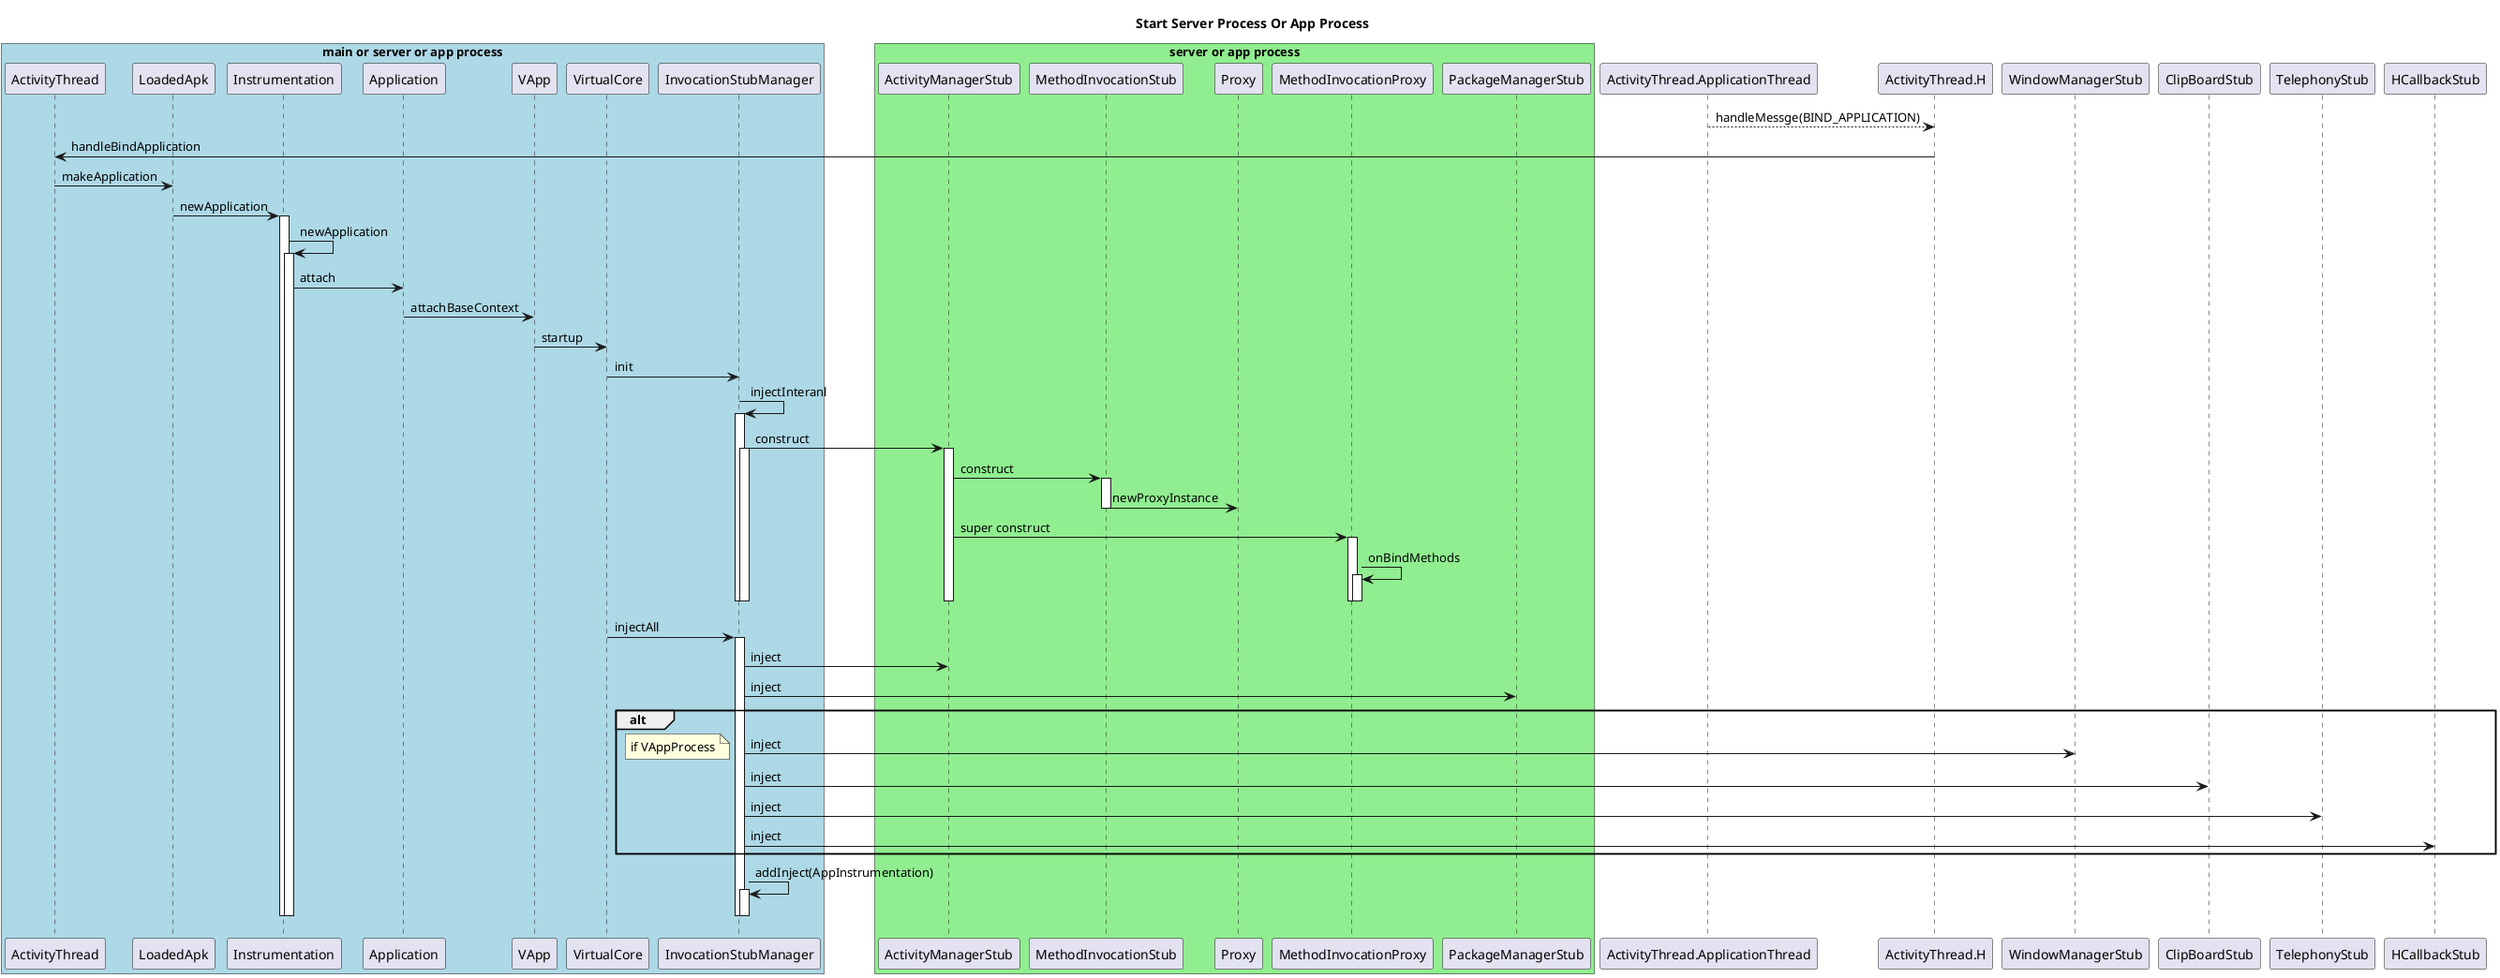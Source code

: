 @startuml
title Start Server Process Or App Process
box "main or server or app process" #LightBlue
participant ActivityThread
participant LoadedApk
participant Instrumentation
participant Application
participant VApp
participant VirtualCore as VC
participant InvocationStubManager as ISM
end box
box "server or app process" #LightGreen
participant ActivityManagerStub
participant MethodInvocationStub
participant Proxy
participant MethodInvocationProxy
participant PackageManagerStub
endbox
ActivityThread.ApplicationThread ---> ActivityThread.H : handleMessge(BIND_APPLICATION)
ActivityThread.H-> ActivityThread : handleBindApplication
ActivityThread -> LoadedApk : makeApplication
LoadedApk -> Instrumentation : newApplication
activate Instrumentation
    Instrumentation -> Instrumentation : newApplication
    activate Instrumentation
        Instrumentation -> Application : attach
        Application-> VApp : attachBaseContext
        VApp -> VC : startup
        VC -> ISM: init
        ISM -> ISM : injectInteranl
        activate ISM
            ISM -> ActivityManagerStub : construct
            activate ActivityManagerStub
                activate ISM
                    ActivityManagerStub -> MethodInvocationStub : construct
                    activate MethodInvocationStub
                        MethodInvocationStub -> Proxy : newProxyInstance
                    deactivate MethodInvocationStub
                    ActivityManagerStub -> MethodInvocationProxy : super construct
                    activate MethodInvocationProxy
                        MethodInvocationProxy -> MethodInvocationProxy : onBindMethods
                        activate MethodInvocationProxy
                        deactivate MethodInvocationProxy
                    deactivate MethodInvocationProxy
                deactivate ActivityManagerStub
            deactivate ISM
        deactivate ISM
        VC -> ISM: injectAll
        activate ISM
            ISM -> ActivityManagerStub : inject
            ISM -> PackageManagerStub : inject
            alt
                ISM -> WindowManagerStub : inject
                note left : if VAppProcess
                ISM -> ClipBoardStub : inject
                ISM -> TelephonyStub : inject
                ISM -> HCallbackStub : inject
            end
            ISM -> ISM : addInject(AppInstrumentation)
            activate ISM
            deactivate ISM
        deactivate ISM
    deactivate Instrumentation
deactivate Instrumentation

@enduml